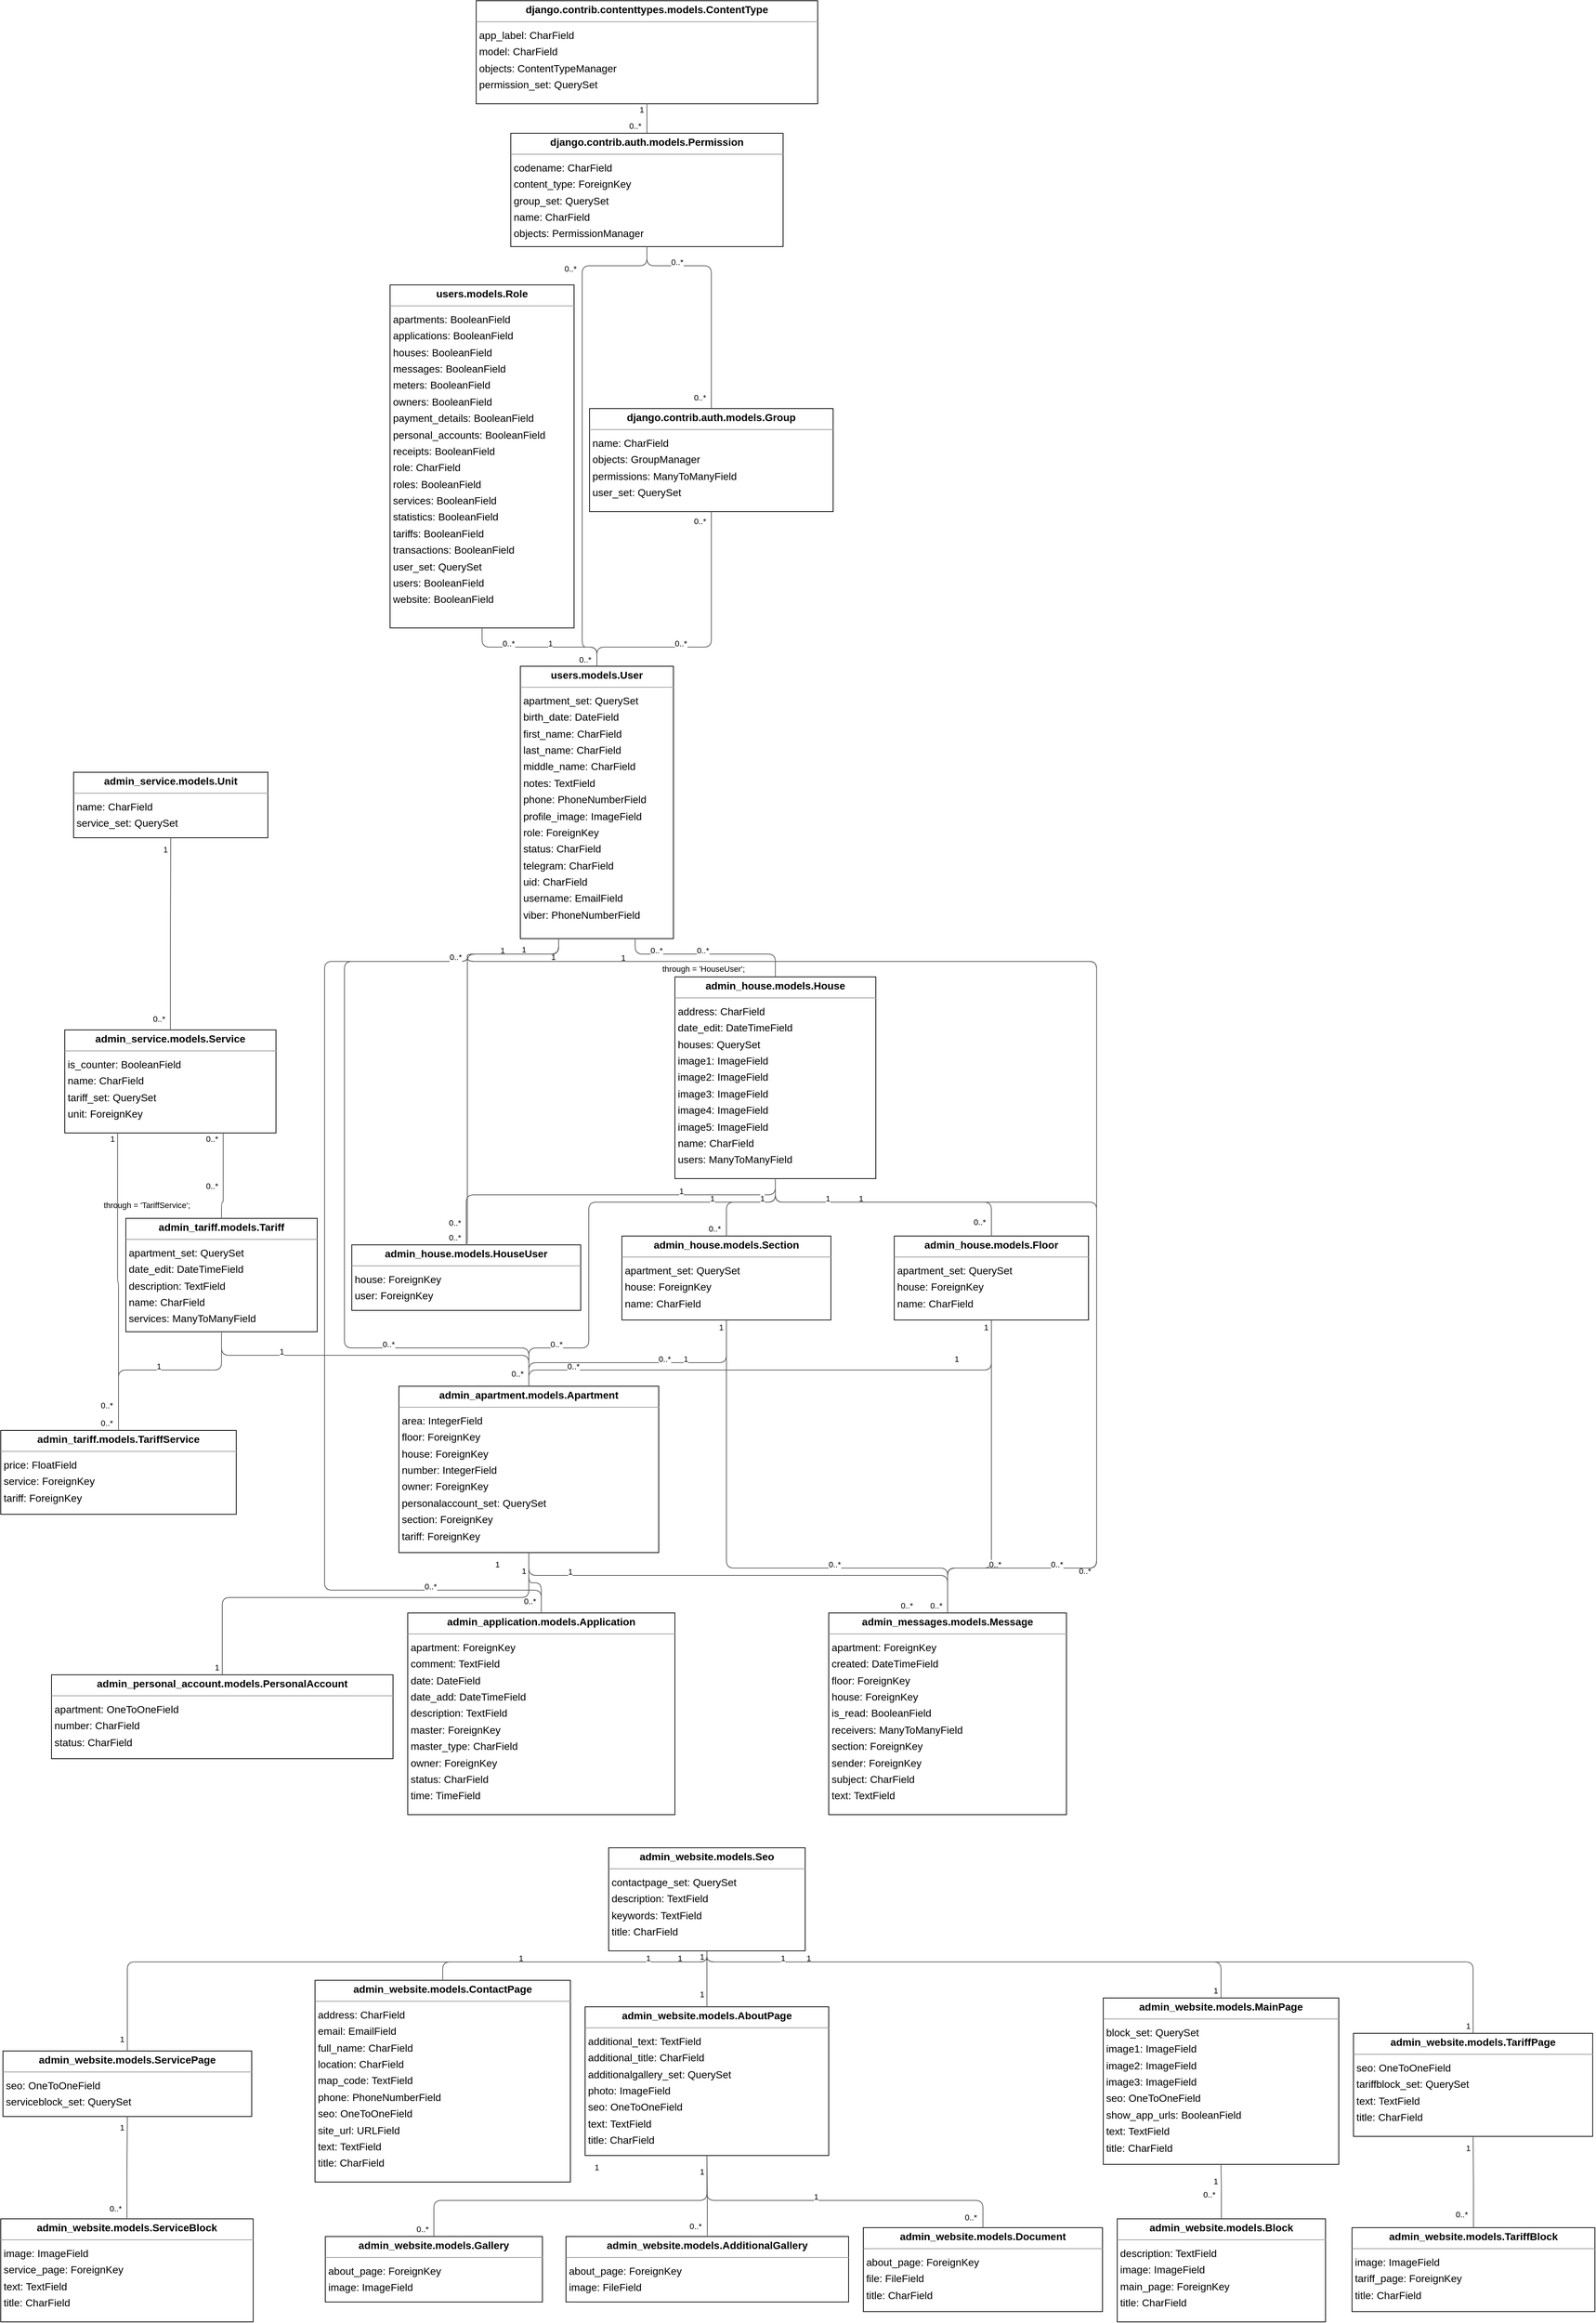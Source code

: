 <mxGraphModel dx="0" dy="0" grid="1" gridSize="10" guides="1" tooltips="1" connect="1" arrows="1" fold="1" page="0" pageScale="1" background="none" math="0" shadow="0">
  <root>
    <mxCell id="0" />
    <mxCell id="1" parent="0" />
    <mxCell id="node24" parent="1" vertex="1" value="&lt;p style=&quot;margin:0px;margin-top:4px;text-align:center;&quot;&gt;&lt;b&gt;admin_apartment.models.Apartment&lt;/b&gt;&lt;/p&gt;&lt;hr size=&quot;1&quot;/&gt;&lt;p style=&quot;margin:0 0 0 4px;line-height:1.6;&quot;&gt; area: IntegerField&lt;br/&gt; floor: ForeignKey&lt;br/&gt; house: ForeignKey&lt;br/&gt; number: IntegerField&lt;br/&gt; owner: ForeignKey&lt;br/&gt; personalaccount_set: QuerySet&lt;br/&gt; section: ForeignKey&lt;br/&gt; tariff: ForeignKey&lt;/p&gt;" style="verticalAlign=top;align=left;overflow=fill;fontSize=14;fontFamily=Helvetica;html=1;rounded=0;shadow=0;comic=0;labelBackgroundColor=none;strokeWidth=1;">
      <mxGeometry x="310" y="1866" width="353" height="226" as="geometry" />
    </mxCell>
    <mxCell id="node12" parent="1" vertex="1" value="&lt;p style=&quot;margin:0px;margin-top:4px;text-align:center;&quot;&gt;&lt;b&gt;admin_application.models.Application&lt;/b&gt;&lt;/p&gt;&lt;hr size=&quot;1&quot;/&gt;&lt;p style=&quot;margin:0 0 0 4px;line-height:1.6;&quot;&gt; apartment: ForeignKey&lt;br/&gt; comment: TextField&lt;br/&gt; date: DateField&lt;br/&gt; date_add: DateTimeField&lt;br/&gt; description: TextField&lt;br/&gt; master: ForeignKey&lt;br/&gt; master_type: CharField&lt;br/&gt; owner: ForeignKey&lt;br/&gt; status: CharField&lt;br/&gt; time: TimeField&lt;/p&gt;" style="verticalAlign=top;align=left;overflow=fill;fontSize=14;fontFamily=Helvetica;html=1;rounded=0;shadow=0;comic=0;labelBackgroundColor=none;strokeWidth=1;">
      <mxGeometry x="322" y="2174" width="363" height="274" as="geometry" />
    </mxCell>
    <mxCell id="node3" parent="1" vertex="1" value="&lt;p style=&quot;margin:0px;margin-top:4px;text-align:center;&quot;&gt;&lt;b&gt;admin_house.models.Floor&lt;/b&gt;&lt;/p&gt;&lt;hr size=&quot;1&quot;/&gt;&lt;p style=&quot;margin:0 0 0 4px;line-height:1.6;&quot;&gt; apartment_set: QuerySet&lt;br/&gt; house: ForeignKey&lt;br/&gt; name: CharField&lt;/p&gt;" style="verticalAlign=top;align=left;overflow=fill;fontSize=14;fontFamily=Helvetica;html=1;rounded=0;shadow=0;comic=0;labelBackgroundColor=none;strokeWidth=1;">
      <mxGeometry x="983" y="1662" width="264" height="114" as="geometry" />
    </mxCell>
    <mxCell id="node21" parent="1" vertex="1" value="&lt;p style=&quot;margin:0px;margin-top:4px;text-align:center;&quot;&gt;&lt;b&gt;admin_house.models.House&lt;/b&gt;&lt;/p&gt;&lt;hr size=&quot;1&quot;/&gt;&lt;p style=&quot;margin:0 0 0 4px;line-height:1.6;&quot;&gt; address: CharField&lt;br/&gt; date_edit: DateTimeField&lt;br/&gt; houses: QuerySet&lt;br/&gt; image1: ImageField&lt;br/&gt; image2: ImageField&lt;br/&gt; image3: ImageField&lt;br/&gt; image4: ImageField&lt;br/&gt; image5: ImageField&lt;br/&gt; name: CharField&lt;br/&gt; users: ManyToManyField&lt;/p&gt;" style="verticalAlign=top;align=left;overflow=fill;fontSize=14;fontFamily=Helvetica;html=1;rounded=0;shadow=0;comic=0;labelBackgroundColor=none;strokeWidth=1;">
      <mxGeometry x="685" y="1310" width="273" height="274" as="geometry" />
    </mxCell>
    <mxCell id="node11" parent="1" vertex="1" value="&lt;p style=&quot;margin:0px;margin-top:4px;text-align:center;&quot;&gt;&lt;b&gt;admin_house.models.HouseUser&lt;/b&gt;&lt;/p&gt;&lt;hr size=&quot;1&quot;/&gt;&lt;p style=&quot;margin:0 0 0 4px;line-height:1.6;&quot;&gt; house: ForeignKey&lt;br/&gt; user: ForeignKey&lt;/p&gt;" style="verticalAlign=top;align=left;overflow=fill;fontSize=14;fontFamily=Helvetica;html=1;rounded=0;shadow=0;comic=0;labelBackgroundColor=none;strokeWidth=1;">
      <mxGeometry x="246" y="1674" width="311" height="89" as="geometry" />
    </mxCell>
    <mxCell id="node20" parent="1" vertex="1" value="&lt;p style=&quot;margin:0px;margin-top:4px;text-align:center;&quot;&gt;&lt;b&gt;admin_house.models.Section&lt;/b&gt;&lt;/p&gt;&lt;hr size=&quot;1&quot;/&gt;&lt;p style=&quot;margin:0 0 0 4px;line-height:1.6;&quot;&gt; apartment_set: QuerySet&lt;br/&gt; house: ForeignKey&lt;br/&gt; name: CharField&lt;/p&gt;" style="verticalAlign=top;align=left;overflow=fill;fontSize=14;fontFamily=Helvetica;html=1;rounded=0;shadow=0;comic=0;labelBackgroundColor=none;strokeWidth=1;">
      <mxGeometry x="613" y="1662" width="284" height="114" as="geometry" />
    </mxCell>
    <mxCell id="node6" parent="1" vertex="1" value="&lt;p style=&quot;margin:0px;margin-top:4px;text-align:center;&quot;&gt;&lt;b&gt;admin_messages.models.Message&lt;/b&gt;&lt;/p&gt;&lt;hr size=&quot;1&quot;/&gt;&lt;p style=&quot;margin:0 0 0 4px;line-height:1.6;&quot;&gt; apartment: ForeignKey&lt;br/&gt; created: DateTimeField&lt;br/&gt; floor: ForeignKey&lt;br/&gt; house: ForeignKey&lt;br/&gt; is_read: BooleanField&lt;br/&gt; receivers: ManyToManyField&lt;br/&gt; section: ForeignKey&lt;br/&gt; sender: ForeignKey&lt;br/&gt; subject: CharField&lt;br/&gt; text: TextField&lt;/p&gt;" style="verticalAlign=top;align=left;overflow=fill;fontSize=14;fontFamily=Helvetica;html=1;rounded=0;shadow=0;comic=0;labelBackgroundColor=none;strokeWidth=1;">
      <mxGeometry x="894" y="2174" width="323" height="274" as="geometry" />
    </mxCell>
    <mxCell id="node26" parent="1" vertex="1" value="&lt;p style=&quot;margin:0px;margin-top:4px;text-align:center;&quot;&gt;&lt;b&gt;admin_personal_account.models.PersonalAccount&lt;/b&gt;&lt;/p&gt;&lt;hr size=&quot;1&quot;/&gt;&lt;p style=&quot;margin:0 0 0 4px;line-height:1.6;&quot;&gt; apartment: OneToOneField&lt;br/&gt; number: CharField&lt;br/&gt; status: CharField&lt;/p&gt;" style="verticalAlign=top;align=left;overflow=fill;fontSize=14;fontFamily=Helvetica;html=1;rounded=0;shadow=0;comic=0;labelBackgroundColor=none;strokeWidth=1;">
      <mxGeometry x="-162" y="2258" width="464" height="114" as="geometry" />
    </mxCell>
    <mxCell id="node5" parent="1" vertex="1" value="&lt;p style=&quot;margin:0px;margin-top:4px;text-align:center;&quot;&gt;&lt;b&gt;admin_service.models.Service&lt;/b&gt;&lt;/p&gt;&lt;hr size=&quot;1&quot;/&gt;&lt;p style=&quot;margin:0 0 0 4px;line-height:1.6;&quot;&gt; is_counter: BooleanField&lt;br/&gt; name: CharField&lt;br/&gt; tariff_set: QuerySet&lt;br/&gt; unit: ForeignKey&lt;/p&gt;" style="verticalAlign=top;align=left;overflow=fill;fontSize=14;fontFamily=Helvetica;html=1;rounded=0;shadow=0;comic=0;labelBackgroundColor=none;strokeWidth=1;">
      <mxGeometry x="-144" y="1382" width="287" height="140" as="geometry" />
    </mxCell>
    <mxCell id="node1" parent="1" vertex="1" value="&lt;p style=&quot;margin:0px;margin-top:4px;text-align:center;&quot;&gt;&lt;b&gt;admin_service.models.Unit&lt;/b&gt;&lt;/p&gt;&lt;hr size=&quot;1&quot;/&gt;&lt;p style=&quot;margin:0 0 0 4px;line-height:1.6;&quot;&gt; name: CharField&lt;br/&gt; service_set: QuerySet&lt;/p&gt;" style="verticalAlign=top;align=left;overflow=fill;fontSize=14;fontFamily=Helvetica;html=1;rounded=0;shadow=0;comic=0;labelBackgroundColor=none;strokeWidth=1;">
      <mxGeometry x="-132" y="1032" width="264" height="89" as="geometry" />
    </mxCell>
    <mxCell id="node9" parent="1" vertex="1" value="&lt;p style=&quot;margin:0px;margin-top:4px;text-align:center;&quot;&gt;&lt;b&gt;admin_tariff.models.Tariff&lt;/b&gt;&lt;/p&gt;&lt;hr size=&quot;1&quot;/&gt;&lt;p style=&quot;margin:0 0 0 4px;line-height:1.6;&quot;&gt; apartment_set: QuerySet&lt;br/&gt; date_edit: DateTimeField&lt;br/&gt; description: TextField&lt;br/&gt; name: CharField&lt;br/&gt; services: ManyToManyField&lt;/p&gt;" style="verticalAlign=top;align=left;overflow=fill;fontSize=14;fontFamily=Helvetica;html=1;rounded=0;shadow=0;comic=0;labelBackgroundColor=none;strokeWidth=1;">
      <mxGeometry x="-61" y="1638" width="260" height="154" as="geometry" />
    </mxCell>
    <mxCell id="node4" parent="1" vertex="1" value="&lt;p style=&quot;margin:0px;margin-top:4px;text-align:center;&quot;&gt;&lt;b&gt;admin_tariff.models.TariffService&lt;/b&gt;&lt;/p&gt;&lt;hr size=&quot;1&quot;/&gt;&lt;p style=&quot;margin:0 0 0 4px;line-height:1.6;&quot;&gt; price: FloatField&lt;br/&gt; service: ForeignKey&lt;br/&gt; tariff: ForeignKey&lt;/p&gt;" style="verticalAlign=top;align=left;overflow=fill;fontSize=14;fontFamily=Helvetica;html=1;rounded=0;shadow=0;comic=0;labelBackgroundColor=none;strokeWidth=1;">
      <mxGeometry x="-231" y="1926" width="320" height="114" as="geometry" />
    </mxCell>
    <mxCell id="node19" parent="1" vertex="1" value="&lt;p style=&quot;margin:0px;margin-top:4px;text-align:center;&quot;&gt;&lt;b&gt;admin_website.models.AboutPage&lt;/b&gt;&lt;/p&gt;&lt;hr size=&quot;1&quot;/&gt;&lt;p style=&quot;margin:0 0 0 4px;line-height:1.6;&quot;&gt; additional_text: TextField&lt;br/&gt; additional_title: CharField&lt;br/&gt; additionalgallery_set: QuerySet&lt;br/&gt; photo: ImageField&lt;br/&gt; seo: OneToOneField&lt;br/&gt; text: TextField&lt;br/&gt; title: CharField&lt;/p&gt;" style="verticalAlign=top;align=left;overflow=fill;fontSize=14;fontFamily=Helvetica;html=1;rounded=0;shadow=0;comic=0;labelBackgroundColor=none;strokeWidth=1;">
      <mxGeometry x="563" y="2709" width="331" height="202" as="geometry" />
    </mxCell>
    <mxCell id="node22" parent="1" vertex="1" value="&lt;p style=&quot;margin:0px;margin-top:4px;text-align:center;&quot;&gt;&lt;b&gt;admin_website.models.AdditionalGallery&lt;/b&gt;&lt;/p&gt;&lt;hr size=&quot;1&quot;/&gt;&lt;p style=&quot;margin:0 0 0 4px;line-height:1.6;&quot;&gt; about_page: ForeignKey&lt;br/&gt; image: FileField&lt;/p&gt;" style="verticalAlign=top;align=left;overflow=fill;fontSize=14;fontFamily=Helvetica;html=1;rounded=0;shadow=0;comic=0;labelBackgroundColor=none;strokeWidth=1;">
      <mxGeometry x="537" y="3021" width="384" height="89" as="geometry" />
    </mxCell>
    <mxCell id="node2" parent="1" vertex="1" value="&lt;p style=&quot;margin:0px;margin-top:4px;text-align:center;&quot;&gt;&lt;b&gt;admin_website.models.Block&lt;/b&gt;&lt;/p&gt;&lt;hr size=&quot;1&quot;/&gt;&lt;p style=&quot;margin:0 0 0 4px;line-height:1.6;&quot;&gt; description: TextField&lt;br/&gt; image: ImageField&lt;br/&gt; main_page: ForeignKey&lt;br/&gt; title: CharField&lt;/p&gt;" style="verticalAlign=top;align=left;overflow=fill;fontSize=14;fontFamily=Helvetica;html=1;rounded=0;shadow=0;comic=0;labelBackgroundColor=none;strokeWidth=1;">
      <mxGeometry x="1286" y="2997" width="283" height="140" as="geometry" />
    </mxCell>
    <mxCell id="node27" parent="1" vertex="1" value="&lt;p style=&quot;margin:0px;margin-top:4px;text-align:center;&quot;&gt;&lt;b&gt;admin_website.models.ContactPage&lt;/b&gt;&lt;/p&gt;&lt;hr size=&quot;1&quot;/&gt;&lt;p style=&quot;margin:0 0 0 4px;line-height:1.6;&quot;&gt; address: CharField&lt;br/&gt; email: EmailField&lt;br/&gt; full_name: CharField&lt;br/&gt; location: CharField&lt;br/&gt; map_code: TextField&lt;br/&gt; phone: PhoneNumberField&lt;br/&gt; seo: OneToOneField&lt;br/&gt; site_url: URLField&lt;br/&gt; text: TextField&lt;br/&gt; title: CharField&lt;/p&gt;" style="verticalAlign=top;align=left;overflow=fill;fontSize=14;fontFamily=Helvetica;html=1;rounded=0;shadow=0;comic=0;labelBackgroundColor=none;strokeWidth=1;">
      <mxGeometry x="196" y="2673" width="347" height="274" as="geometry" />
    </mxCell>
    <mxCell id="node8" parent="1" vertex="1" value="&lt;p style=&quot;margin:0px;margin-top:4px;text-align:center;&quot;&gt;&lt;b&gt;admin_website.models.Document&lt;/b&gt;&lt;/p&gt;&lt;hr size=&quot;1&quot;/&gt;&lt;p style=&quot;margin:0 0 0 4px;line-height:1.6;&quot;&gt; about_page: ForeignKey&lt;br/&gt; file: FileField&lt;br/&gt; title: CharField&lt;/p&gt;" style="verticalAlign=top;align=left;overflow=fill;fontSize=14;fontFamily=Helvetica;html=1;rounded=0;shadow=0;comic=0;labelBackgroundColor=none;strokeWidth=1;">
      <mxGeometry x="941" y="3009" width="325" height="114" as="geometry" />
    </mxCell>
    <mxCell id="node16" parent="1" vertex="1" value="&lt;p style=&quot;margin:0px;margin-top:4px;text-align:center;&quot;&gt;&lt;b&gt;admin_website.models.Gallery&lt;/b&gt;&lt;/p&gt;&lt;hr size=&quot;1&quot;/&gt;&lt;p style=&quot;margin:0 0 0 4px;line-height:1.6;&quot;&gt; about_page: ForeignKey&lt;br/&gt; image: ImageField&lt;/p&gt;" style="verticalAlign=top;align=left;overflow=fill;fontSize=14;fontFamily=Helvetica;html=1;rounded=0;shadow=0;comic=0;labelBackgroundColor=none;strokeWidth=1;">
      <mxGeometry x="210" y="3021" width="295" height="89" as="geometry" />
    </mxCell>
    <mxCell id="node23" parent="1" vertex="1" value="&lt;p style=&quot;margin:0px;margin-top:4px;text-align:center;&quot;&gt;&lt;b&gt;admin_website.models.MainPage&lt;/b&gt;&lt;/p&gt;&lt;hr size=&quot;1&quot;/&gt;&lt;p style=&quot;margin:0 0 0 4px;line-height:1.6;&quot;&gt; block_set: QuerySet&lt;br/&gt; image1: ImageField&lt;br/&gt; image2: ImageField&lt;br/&gt; image3: ImageField&lt;br/&gt; seo: OneToOneField&lt;br/&gt; show_app_urls: BooleanField&lt;br/&gt; text: TextField&lt;br/&gt; title: CharField&lt;/p&gt;" style="verticalAlign=top;align=left;overflow=fill;fontSize=14;fontFamily=Helvetica;html=1;rounded=0;shadow=0;comic=0;labelBackgroundColor=none;strokeWidth=1;">
      <mxGeometry x="1267" y="2697" width="320" height="226" as="geometry" />
    </mxCell>
    <mxCell id="node10" parent="1" vertex="1" value="&lt;p style=&quot;margin:0px;margin-top:4px;text-align:center;&quot;&gt;&lt;b&gt;admin_website.models.Seo&lt;/b&gt;&lt;/p&gt;&lt;hr size=&quot;1&quot;/&gt;&lt;p style=&quot;margin:0 0 0 4px;line-height:1.6;&quot;&gt; contactpage_set: QuerySet&lt;br/&gt; description: TextField&lt;br/&gt; keywords: TextField&lt;br/&gt; title: CharField&lt;/p&gt;" style="verticalAlign=top;align=left;overflow=fill;fontSize=14;fontFamily=Helvetica;html=1;rounded=0;shadow=0;comic=0;labelBackgroundColor=none;strokeWidth=1;">
      <mxGeometry x="595" y="2493" width="267" height="140" as="geometry" />
    </mxCell>
    <mxCell id="node0" parent="1" vertex="1" value="&lt;p style=&quot;margin:0px;margin-top:4px;text-align:center;&quot;&gt;&lt;b&gt;admin_website.models.ServiceBlock&lt;/b&gt;&lt;/p&gt;&lt;hr size=&quot;1&quot;/&gt;&lt;p style=&quot;margin:0 0 0 4px;line-height:1.6;&quot;&gt; image: ImageField&lt;br/&gt; service_page: ForeignKey&lt;br/&gt; text: TextField&lt;br/&gt; title: CharField&lt;/p&gt;" style="verticalAlign=top;align=left;overflow=fill;fontSize=14;fontFamily=Helvetica;html=1;rounded=0;shadow=0;comic=0;labelBackgroundColor=none;strokeWidth=1;">
      <mxGeometry x="-231" y="2997" width="343" height="140" as="geometry" />
    </mxCell>
    <mxCell id="node17" parent="1" vertex="1" value="&lt;p style=&quot;margin:0px;margin-top:4px;text-align:center;&quot;&gt;&lt;b&gt;admin_website.models.ServicePage&lt;/b&gt;&lt;/p&gt;&lt;hr size=&quot;1&quot;/&gt;&lt;p style=&quot;margin:0 0 0 4px;line-height:1.6;&quot;&gt; seo: OneToOneField&lt;br/&gt; serviceblock_set: QuerySet&lt;/p&gt;" style="verticalAlign=top;align=left;overflow=fill;fontSize=14;fontFamily=Helvetica;html=1;rounded=0;shadow=0;comic=0;labelBackgroundColor=none;strokeWidth=1;">
      <mxGeometry x="-228" y="2769" width="338" height="89" as="geometry" />
    </mxCell>
    <mxCell id="node7" parent="1" vertex="1" value="&lt;p style=&quot;margin:0px;margin-top:4px;text-align:center;&quot;&gt;&lt;b&gt;admin_website.models.TariffBlock&lt;/b&gt;&lt;/p&gt;&lt;hr size=&quot;1&quot;/&gt;&lt;p style=&quot;margin:0 0 0 4px;line-height:1.6;&quot;&gt; image: ImageField&lt;br/&gt; tariff_page: ForeignKey&lt;br/&gt; title: CharField&lt;/p&gt;" style="verticalAlign=top;align=left;overflow=fill;fontSize=14;fontFamily=Helvetica;html=1;rounded=0;shadow=0;comic=0;labelBackgroundColor=none;strokeWidth=1;">
      <mxGeometry x="1605" y="3009" width="330" height="114" as="geometry" />
    </mxCell>
    <mxCell id="node14" parent="1" vertex="1" value="&lt;p style=&quot;margin:0px;margin-top:4px;text-align:center;&quot;&gt;&lt;b&gt;admin_website.models.TariffPage&lt;/b&gt;&lt;/p&gt;&lt;hr size=&quot;1&quot;/&gt;&lt;p style=&quot;margin:0 0 0 4px;line-height:1.6;&quot;&gt; seo: OneToOneField&lt;br/&gt; tariffblock_set: QuerySet&lt;br/&gt; text: TextField&lt;br/&gt; title: CharField&lt;/p&gt;" style="verticalAlign=top;align=left;overflow=fill;fontSize=14;fontFamily=Helvetica;html=1;rounded=0;shadow=0;comic=0;labelBackgroundColor=none;strokeWidth=1;">
      <mxGeometry x="1607" y="2745" width="325" height="140" as="geometry" />
    </mxCell>
    <mxCell id="node25" parent="1" vertex="1" value="&lt;p style=&quot;margin:0px;margin-top:4px;text-align:center;&quot;&gt;&lt;b&gt;django.contrib.auth.models.Group&lt;/b&gt;&lt;/p&gt;&lt;hr size=&quot;1&quot;/&gt;&lt;p style=&quot;margin:0 0 0 4px;line-height:1.6;&quot;&gt; name: CharField&lt;br/&gt; objects: GroupManager&lt;br/&gt; permissions: ManyToManyField&lt;br/&gt; user_set: QuerySet&lt;/p&gt;" style="verticalAlign=top;align=left;overflow=fill;fontSize=14;fontFamily=Helvetica;html=1;rounded=0;shadow=0;comic=0;labelBackgroundColor=none;strokeWidth=1;">
      <mxGeometry x="569" y="538" width="331" height="140" as="geometry" />
    </mxCell>
    <mxCell id="node15" parent="1" vertex="1" value="&lt;p style=&quot;margin:0px;margin-top:4px;text-align:center;&quot;&gt;&lt;b&gt;django.contrib.auth.models.Permission&lt;/b&gt;&lt;/p&gt;&lt;hr size=&quot;1&quot;/&gt;&lt;p style=&quot;margin:0 0 0 4px;line-height:1.6;&quot;&gt; codename: CharField&lt;br/&gt; content_type: ForeignKey&lt;br/&gt; group_set: QuerySet&lt;br/&gt; name: CharField&lt;br/&gt; objects: PermissionManager&lt;/p&gt;" style="verticalAlign=top;align=left;overflow=fill;fontSize=14;fontFamily=Helvetica;html=1;rounded=0;shadow=0;comic=0;labelBackgroundColor=none;strokeWidth=1;">
      <mxGeometry x="462" y="164" width="370" height="154" as="geometry" />
    </mxCell>
    <mxCell id="node28" parent="1" vertex="1" value="&lt;p style=&quot;margin:0px;margin-top:4px;text-align:center;&quot;&gt;&lt;b&gt;django.contrib.contenttypes.models.ContentType&lt;/b&gt;&lt;/p&gt;&lt;hr size=&quot;1&quot;/&gt;&lt;p style=&quot;margin:0 0 0 4px;line-height:1.6;&quot;&gt; app_label: CharField&lt;br/&gt; model: CharField&lt;br/&gt; objects: ContentTypeManager&lt;br/&gt; permission_set: QuerySet&lt;/p&gt;" style="verticalAlign=top;align=left;overflow=fill;fontSize=14;fontFamily=Helvetica;html=1;rounded=0;shadow=0;comic=0;labelBackgroundColor=none;strokeWidth=1;">
      <mxGeometry x="415" y="-16" width="464" height="140" as="geometry" />
    </mxCell>
    <mxCell id="node13" parent="1" vertex="1" value="&lt;p style=&quot;margin:0px;margin-top:4px;text-align:center;&quot;&gt;&lt;b&gt;users.models.Role&lt;/b&gt;&lt;/p&gt;&lt;hr size=&quot;1&quot;/&gt;&lt;p style=&quot;margin:0 0 0 4px;line-height:1.6;&quot;&gt; apartments: BooleanField&lt;br/&gt; applications: BooleanField&lt;br/&gt; houses: BooleanField&lt;br/&gt; messages: BooleanField&lt;br/&gt; meters: BooleanField&lt;br/&gt; owners: BooleanField&lt;br/&gt; payment_details: BooleanField&lt;br/&gt; personal_accounts: BooleanField&lt;br/&gt; receipts: BooleanField&lt;br/&gt; role: CharField&lt;br/&gt; roles: BooleanField&lt;br/&gt; services: BooleanField&lt;br/&gt; statistics: BooleanField&lt;br/&gt; tariffs: BooleanField&lt;br/&gt; transactions: BooleanField&lt;br/&gt; user_set: QuerySet&lt;br/&gt; users: BooleanField&lt;br/&gt; website: BooleanField&lt;/p&gt;" style="verticalAlign=top;align=left;overflow=fill;fontSize=14;fontFamily=Helvetica;html=1;rounded=0;shadow=0;comic=0;labelBackgroundColor=none;strokeWidth=1;">
      <mxGeometry x="298" y="370" width="250" height="466" as="geometry" />
    </mxCell>
    <mxCell id="node18" parent="1" vertex="1" value="&lt;p style=&quot;margin:0px;margin-top:4px;text-align:center;&quot;&gt;&lt;b&gt;users.models.User&lt;/b&gt;&lt;/p&gt;&lt;hr size=&quot;1&quot;/&gt;&lt;p style=&quot;margin:0 0 0 4px;line-height:1.6;&quot;&gt; apartment_set: QuerySet&lt;br/&gt; birth_date: DateField&lt;br/&gt; first_name: CharField&lt;br/&gt; last_name: CharField&lt;br/&gt; middle_name: CharField&lt;br/&gt; notes: TextField&lt;br/&gt; phone: PhoneNumberField&lt;br/&gt; profile_image: ImageField&lt;br/&gt; role: ForeignKey&lt;br/&gt; status: CharField&lt;br/&gt; telegram: CharField&lt;br/&gt; uid: CharField&lt;br/&gt; username: EmailField&lt;br/&gt; viber: PhoneNumberField&lt;/p&gt;" style="verticalAlign=top;align=left;overflow=fill;fontSize=14;fontFamily=Helvetica;html=1;rounded=0;shadow=0;comic=0;labelBackgroundColor=none;strokeWidth=1;">
      <mxGeometry x="475" y="888" width="208" height="370" as="geometry" />
    </mxCell>
    <mxCell id="edge28" edge="1" value="" parent="1" source="node24" target="node3" style="html=1;rounded=1;edgeStyle=orthogonalEdgeStyle;dashed=0;startArrow=none;endArrow=diamondThinendSize=12;strokeColor=#595959;exitX=0.500;exitY=0.000;exitDx=0;exitDy=0;entryX=0.500;entryY=1.000;entryDx=0;entryDy=0;">
      <mxGeometry width="50" height="50" relative="1" as="geometry">
        <Array as="points">
          <mxPoint x="487" y="1844" />
          <mxPoint x="1115" y="1844" />
        </Array>
      </mxGeometry>
    </mxCell>
    <mxCell id="label168" parent="edge28" vertex="1" connectable="0" value="0..*" style="edgeLabel;resizable=0;html=1;align=left;verticalAlign=top;strokeColor=default;">
      <mxGeometry x="537" y="1826" as="geometry" />
    </mxCell>
    <mxCell id="label172" parent="edge28" vertex="1" connectable="0" value="1" style="edgeLabel;resizable=0;html=1;align=left;verticalAlign=top;strokeColor=default;">
      <mxGeometry x="1063" y="1816" as="geometry" />
    </mxCell>
    <mxCell id="edge3" edge="1" value="" parent="1" source="node24" target="node21" style="html=1;rounded=1;edgeStyle=orthogonalEdgeStyle;dashed=0;startArrow=none;endArrow=diamondThinendSize=12;strokeColor=#595959;exitX=0.500;exitY=0.000;exitDx=0;exitDy=0;entryX=0.500;entryY=1.000;entryDx=0;entryDy=0;">
      <mxGeometry width="50" height="50" relative="1" as="geometry">
        <Array as="points">
          <mxPoint x="487" y="1814" />
          <mxPoint x="568" y="1814" />
          <mxPoint x="568" y="1616" />
          <mxPoint x="821" y="1616" />
        </Array>
      </mxGeometry>
    </mxCell>
    <mxCell id="label18" parent="edge3" vertex="1" connectable="0" value="0..*" style="edgeLabel;resizable=0;html=1;align=left;verticalAlign=top;strokeColor=default;">
      <mxGeometry x="514" y="1796" as="geometry" />
    </mxCell>
    <mxCell id="label22" parent="edge3" vertex="1" connectable="0" value="1" style="edgeLabel;resizable=0;html=1;align=left;verticalAlign=top;strokeColor=default;">
      <mxGeometry x="731" y="1598" as="geometry" />
    </mxCell>
    <mxCell id="edge11" edge="1" value="" parent="1" source="node24" target="node20" style="html=1;rounded=1;edgeStyle=orthogonalEdgeStyle;dashed=0;startArrow=none;endArrow=diamondThinendSize=12;strokeColor=#595959;exitX=0.500;exitY=0.000;exitDx=0;exitDy=0;entryX=0.500;entryY=1.000;entryDx=0;entryDy=0;">
      <mxGeometry width="50" height="50" relative="1" as="geometry">
        <Array as="points">
          <mxPoint x="487" y="1834" />
          <mxPoint x="755" y="1834" />
        </Array>
      </mxGeometry>
    </mxCell>
    <mxCell id="label66" parent="edge11" vertex="1" connectable="0" value="0..*" style="edgeLabel;resizable=0;html=1;align=left;verticalAlign=top;strokeColor=default;">
      <mxGeometry x="661" y="1816" as="geometry" />
    </mxCell>
    <mxCell id="label70" parent="edge11" vertex="1" connectable="0" value="1" style="edgeLabel;resizable=0;html=1;align=left;verticalAlign=top;strokeColor=default;">
      <mxGeometry x="695" y="1816" as="geometry" />
    </mxCell>
    <mxCell id="edge2" edge="1" value="" parent="1" source="node24" target="node9" style="html=1;rounded=1;edgeStyle=orthogonalEdgeStyle;dashed=0;startArrow=none;endArrow=diamondThinendSize=12;strokeColor=#595959;exitX=0.500;exitY=0.000;exitDx=0;exitDy=0;entryX=0.500;entryY=1.000;entryDx=0;entryDy=0;">
      <mxGeometry width="50" height="50" relative="1" as="geometry">
        <Array as="points">
          <mxPoint x="487" y="1824" />
          <mxPoint x="69" y="1824" />
        </Array>
      </mxGeometry>
    </mxCell>
    <mxCell id="label12" parent="edge2" vertex="1" connectable="0" value="0..*" style="edgeLabel;resizable=0;html=1;align=left;verticalAlign=top;strokeColor=default;">
      <mxGeometry x="461" y="1836" as="geometry" />
    </mxCell>
    <mxCell id="label16" parent="edge2" vertex="1" connectable="0" value="1" style="edgeLabel;resizable=0;html=1;align=left;verticalAlign=top;strokeColor=default;">
      <mxGeometry x="146" y="1806" as="geometry" />
    </mxCell>
    <mxCell id="edge15" edge="1" value="" parent="1" source="node24" target="node18" style="html=1;rounded=1;edgeStyle=orthogonalEdgeStyle;dashed=0;startArrow=none;endArrow=diamondThinendSize=12;strokeColor=#595959;exitX=0.500;exitY=0.000;exitDx=0;exitDy=0;entryX=0.250;entryY=1.000;entryDx=0;entryDy=0;">
      <mxGeometry width="50" height="50" relative="1" as="geometry">
        <Array as="points">
          <mxPoint x="487" y="1814" />
          <mxPoint x="236" y="1814" />
          <mxPoint x="236" y="1289" />
          <mxPoint x="403" y="1289" />
          <mxPoint x="403" y="1279" />
          <mxPoint x="527" y="1279" />
        </Array>
      </mxGeometry>
    </mxCell>
    <mxCell id="label90" parent="edge15" vertex="1" connectable="0" value="0..*" style="edgeLabel;resizable=0;html=1;align=left;verticalAlign=top;strokeColor=default;">
      <mxGeometry x="286" y="1796" as="geometry" />
    </mxCell>
    <mxCell id="label94" parent="edge15" vertex="1" connectable="0" value="1" style="edgeLabel;resizable=0;html=1;align=left;verticalAlign=top;strokeColor=default;">
      <mxGeometry x="515" y="1270" as="geometry" />
    </mxCell>
    <mxCell id="edge35" edge="1" value="" parent="1" source="node12" target="node24" style="html=1;rounded=1;edgeStyle=orthogonalEdgeStyle;dashed=0;startArrow=none;endArrow=diamondThinendSize=12;strokeColor=#595959;exitX=0.500;exitY=0.000;exitDx=0;exitDy=0;entryX=0.500;entryY=1.000;entryDx=0;entryDy=0;">
      <mxGeometry width="50" height="50" relative="1" as="geometry">
        <Array as="points">
          <mxPoint x="504" y="2133" />
          <mxPoint x="487" y="2133" />
        </Array>
      </mxGeometry>
    </mxCell>
    <mxCell id="label210" parent="edge35" vertex="1" connectable="0" value="0..*" style="edgeLabel;resizable=0;html=1;align=left;verticalAlign=top;strokeColor=default;">
      <mxGeometry x="478" y="2145" as="geometry" />
    </mxCell>
    <mxCell id="label214" parent="edge35" vertex="1" connectable="0" value="1" style="edgeLabel;resizable=0;html=1;align=left;verticalAlign=top;strokeColor=default;">
      <mxGeometry x="475" y="2104" as="geometry" />
    </mxCell>
    <mxCell id="edge5" edge="1" value="" parent="1" source="node12" target="node18" style="html=1;rounded=1;edgeStyle=orthogonalEdgeStyle;dashed=0;startArrow=none;endArrow=diamondThinendSize=12;strokeColor=#595959;exitX=0.500;exitY=0.000;exitDx=0;exitDy=0;entryX=0.250;entryY=1.000;entryDx=0;entryDy=0;">
      <mxGeometry width="50" height="50" relative="1" as="geometry">
        <Array as="points">
          <mxPoint x="504" y="2143" />
          <mxPoint x="209" y="2143" />
          <mxPoint x="209" y="1289" />
          <mxPoint x="403" y="1289" />
          <mxPoint x="403" y="1279" />
          <mxPoint x="527" y="1279" />
        </Array>
      </mxGeometry>
    </mxCell>
    <mxCell id="label30" parent="edge5" vertex="1" connectable="0" value="0..*" style="edgeLabel;resizable=0;html=1;align=left;verticalAlign=top;strokeColor=default;">
      <mxGeometry x="343" y="2125" as="geometry" />
    </mxCell>
    <mxCell id="label34" parent="edge5" vertex="1" connectable="0" value="1" style="edgeLabel;resizable=0;html=1;align=left;verticalAlign=top;strokeColor=default;">
      <mxGeometry x="475" y="1260" as="geometry" />
    </mxCell>
    <mxCell id="edge32" edge="1" value="" parent="1" source="node3" target="node21" style="html=1;rounded=1;edgeStyle=orthogonalEdgeStyle;dashed=0;startArrow=none;endArrow=diamondThinendSize=12;strokeColor=#595959;exitX=0.500;exitY=0.000;exitDx=0;exitDy=0;entryX=0.500;entryY=1.000;entryDx=0;entryDy=0;">
      <mxGeometry width="50" height="50" relative="1" as="geometry">
        <Array as="points">
          <mxPoint x="1115" y="1616" />
          <mxPoint x="821" y="1616" />
        </Array>
      </mxGeometry>
    </mxCell>
    <mxCell id="label192" parent="edge32" vertex="1" connectable="0" value="0..*" style="edgeLabel;resizable=0;html=1;align=left;verticalAlign=top;strokeColor=default;">
      <mxGeometry x="1089" y="1630" as="geometry" />
    </mxCell>
    <mxCell id="label196" parent="edge32" vertex="1" connectable="0" value="1" style="edgeLabel;resizable=0;html=1;align=left;verticalAlign=top;strokeColor=default;">
      <mxGeometry x="933" y="1598" as="geometry" />
    </mxCell>
    <mxCell id="edge14" edge="1" value="" parent="1" source="node21" target="node18" style="html=1;rounded=1;edgeStyle=orthogonalEdgeStyle;dashed=0;startArrow=none;endArrow=diamondThinendSize=12;strokeColor=#595959;exitX=0.500;exitY=0.000;exitDx=0;exitDy=0;entryX=0.750;entryY=1.000;entryDx=0;entryDy=0;">
      <mxGeometry width="50" height="50" relative="1" as="geometry">
        <Array as="points">
          <mxPoint x="821" y="1279" />
          <mxPoint x="631" y="1279" />
        </Array>
      </mxGeometry>
    </mxCell>
    <mxCell id="label84" parent="edge14" vertex="1" connectable="0" value="0..*" style="edgeLabel;resizable=0;html=1;align=left;verticalAlign=top;strokeColor=default;">
      <mxGeometry x="713" y="1261" as="geometry" />
    </mxCell>
    <mxCell id="label86" parent="edge14" vertex="1" connectable="0" value="through = 'HouseUser';" style="edgeLabel;resizable=0;html=1;align=left;verticalAlign=top;strokeColor=default;">
      <mxGeometry x="666" y="1286" as="geometry" />
    </mxCell>
    <mxCell id="label88" parent="edge14" vertex="1" connectable="0" value="0..*" style="edgeLabel;resizable=0;html=1;align=left;verticalAlign=top;strokeColor=default;">
      <mxGeometry x="650" y="1261" as="geometry" />
    </mxCell>
    <mxCell id="edge10" edge="1" value="" parent="1" source="node11" target="node21" style="html=1;rounded=1;edgeStyle=orthogonalEdgeStyle;dashed=0;startArrow=none;endArrow=diamondThinendSize=12;strokeColor=#595959;exitX=0.500;exitY=0.000;exitDx=0;exitDy=0;entryX=0.500;entryY=1.000;entryDx=0;entryDy=0;">
      <mxGeometry width="50" height="50" relative="1" as="geometry">
        <Array as="points">
          <mxPoint x="402" y="1606" />
          <mxPoint x="821" y="1606" />
        </Array>
      </mxGeometry>
    </mxCell>
    <mxCell id="label60" parent="edge10" vertex="1" connectable="0" value="0..*" style="edgeLabel;resizable=0;html=1;align=left;verticalAlign=top;strokeColor=default;">
      <mxGeometry x="376" y="1631" as="geometry" />
    </mxCell>
    <mxCell id="label64" parent="edge10" vertex="1" connectable="0" value="1" style="edgeLabel;resizable=0;html=1;align=left;verticalAlign=top;strokeColor=default;">
      <mxGeometry x="689" y="1588" as="geometry" />
    </mxCell>
    <mxCell id="edge26" edge="1" value="" parent="1" source="node11" target="node18" style="html=1;rounded=1;edgeStyle=orthogonalEdgeStyle;dashed=0;startArrow=none;endArrow=diamondThinendSize=12;strokeColor=#595959;exitX=0.500;exitY=0.001;exitDx=0;exitDy=0;entryX=0.250;entryY=1.000;entryDx=0;entryDy=0;">
      <mxGeometry width="50" height="50" relative="1" as="geometry">
        <Array as="points">
          <mxPoint x="403" y="1279" />
          <mxPoint x="527" y="1279" />
        </Array>
      </mxGeometry>
    </mxCell>
    <mxCell id="label156" parent="edge26" vertex="1" connectable="0" value="0..*" style="edgeLabel;resizable=0;html=1;align=left;verticalAlign=top;strokeColor=default;">
      <mxGeometry x="376" y="1651" as="geometry" />
    </mxCell>
    <mxCell id="label160" parent="edge26" vertex="1" connectable="0" value="1" style="edgeLabel;resizable=0;html=1;align=left;verticalAlign=top;strokeColor=default;">
      <mxGeometry x="446" y="1261" as="geometry" />
    </mxCell>
    <mxCell id="edge20" edge="1" value="" parent="1" source="node20" target="node21" style="html=1;rounded=1;edgeStyle=orthogonalEdgeStyle;dashed=0;startArrow=none;endArrow=diamondThinendSize=12;strokeColor=#595959;exitX=0.500;exitY=0.000;exitDx=0;exitDy=0;entryX=0.500;entryY=1.000;entryDx=0;entryDy=0;">
      <mxGeometry width="50" height="50" relative="1" as="geometry">
        <Array as="points">
          <mxPoint x="755" y="1616" />
          <mxPoint x="821" y="1616" />
        </Array>
      </mxGeometry>
    </mxCell>
    <mxCell id="label120" parent="edge20" vertex="1" connectable="0" value="0..*" style="edgeLabel;resizable=0;html=1;align=left;verticalAlign=top;strokeColor=default;">
      <mxGeometry x="729" y="1639" as="geometry" />
    </mxCell>
    <mxCell id="label124" parent="edge20" vertex="1" connectable="0" value="1" style="edgeLabel;resizable=0;html=1;align=left;verticalAlign=top;strokeColor=default;">
      <mxGeometry x="799" y="1598" as="geometry" />
    </mxCell>
    <mxCell id="edge38" edge="1" value="" parent="1" source="node6" target="node24" style="html=1;rounded=1;edgeStyle=orthogonalEdgeStyle;dashed=0;startArrow=none;endArrow=diamondThinendSize=12;strokeColor=#595959;exitX=0.500;exitY=0.000;exitDx=0;exitDy=0;entryX=0.500;entryY=1.000;entryDx=0;entryDy=0;">
      <mxGeometry width="50" height="50" relative="1" as="geometry">
        <Array as="points">
          <mxPoint x="1056" y="2123" />
          <mxPoint x="487" y="2123" />
        </Array>
      </mxGeometry>
    </mxCell>
    <mxCell id="label228" parent="edge38" vertex="1" connectable="0" value="0..*" style="edgeLabel;resizable=0;html=1;align=left;verticalAlign=top;strokeColor=default;">
      <mxGeometry x="990" y="2151" as="geometry" />
    </mxCell>
    <mxCell id="label232" parent="edge38" vertex="1" connectable="0" value="1" style="edgeLabel;resizable=0;html=1;align=left;verticalAlign=top;strokeColor=default;">
      <mxGeometry x="538" y="2105" as="geometry" />
    </mxCell>
    <mxCell id="edge27" edge="1" value="" parent="1" source="node6" target="node3" style="html=1;rounded=1;edgeStyle=orthogonalEdgeStyle;dashed=0;startArrow=none;endArrow=diamondThinendSize=12;strokeColor=#595959;exitX=0.500;exitY=0.000;exitDx=0;exitDy=0;entryX=0.500;entryY=1.000;entryDx=0;entryDy=0;">
      <mxGeometry width="50" height="50" relative="1" as="geometry">
        <Array as="points">
          <mxPoint x="1056" y="2113" />
          <mxPoint x="1115" y="2113" />
        </Array>
      </mxGeometry>
    </mxCell>
    <mxCell id="label162" parent="edge27" vertex="1" connectable="0" value="0..*" style="edgeLabel;resizable=0;html=1;align=left;verticalAlign=top;strokeColor=default;">
      <mxGeometry x="1030" y="2151" as="geometry" />
    </mxCell>
    <mxCell id="label166" parent="edge27" vertex="1" connectable="0" value="1" style="edgeLabel;resizable=0;html=1;align=left;verticalAlign=top;strokeColor=default;">
      <mxGeometry x="1103" y="1773" as="geometry" />
    </mxCell>
    <mxCell id="edge22" edge="1" value="" parent="1" source="node6" target="node21" style="html=1;rounded=1;edgeStyle=orthogonalEdgeStyle;dashed=0;startArrow=none;endArrow=diamondThinendSize=12;strokeColor=#595959;exitX=0.500;exitY=0.000;exitDx=0;exitDy=0;entryX=0.500;entryY=1.000;entryDx=0;entryDy=0;">
      <mxGeometry width="50" height="50" relative="1" as="geometry">
        <Array as="points">
          <mxPoint x="1056" y="2113" />
          <mxPoint x="1258" y="2113" />
          <mxPoint x="1258" y="1616" />
          <mxPoint x="821" y="1616" />
        </Array>
      </mxGeometry>
    </mxCell>
    <mxCell id="label132" parent="edge22" vertex="1" connectable="0" value="0..*" style="edgeLabel;resizable=0;html=1;align=left;verticalAlign=top;strokeColor=default;">
      <mxGeometry x="1110" y="2095" as="geometry" />
    </mxCell>
    <mxCell id="label136" parent="edge22" vertex="1" connectable="0" value="1" style="edgeLabel;resizable=0;html=1;align=left;verticalAlign=top;strokeColor=default;">
      <mxGeometry x="888" y="1598" as="geometry" />
    </mxCell>
    <mxCell id="edge6" edge="1" value="" parent="1" source="node6" target="node20" style="html=1;rounded=1;edgeStyle=orthogonalEdgeStyle;dashed=0;startArrow=none;endArrow=diamondThinendSize=12;strokeColor=#595959;exitX=0.500;exitY=0.000;exitDx=0;exitDy=0;entryX=0.500;entryY=1.000;entryDx=0;entryDy=0;">
      <mxGeometry width="50" height="50" relative="1" as="geometry">
        <Array as="points">
          <mxPoint x="1056" y="2113" />
          <mxPoint x="755" y="2113" />
        </Array>
      </mxGeometry>
    </mxCell>
    <mxCell id="label36" parent="edge6" vertex="1" connectable="0" value="0..*" style="edgeLabel;resizable=0;html=1;align=left;verticalAlign=top;strokeColor=default;">
      <mxGeometry x="892" y="2095" as="geometry" />
    </mxCell>
    <mxCell id="label40" parent="edge6" vertex="1" connectable="0" value="1" style="edgeLabel;resizable=0;html=1;align=left;verticalAlign=top;strokeColor=default;">
      <mxGeometry x="743" y="1773" as="geometry" />
    </mxCell>
    <mxCell id="edge17" edge="1" value="" parent="1" source="node6" target="node18" style="html=1;rounded=1;edgeStyle=orthogonalEdgeStyle;dashed=0;startArrow=none;endArrow=diamondThinendSize=12;strokeColor=#595959;exitX=0.500;exitY=0.000;exitDx=0;exitDy=0;entryX=0.250;entryY=1.000;entryDx=0;entryDy=0;">
      <mxGeometry width="50" height="50" relative="1" as="geometry">
        <Array as="points">
          <mxPoint x="1056" y="2113" />
          <mxPoint x="1258" y="2113" />
          <mxPoint x="1258" y="1289" />
          <mxPoint x="403" y="1289" />
          <mxPoint x="403" y="1279" />
          <mxPoint x="527" y="1279" />
        </Array>
      </mxGeometry>
    </mxCell>
    <mxCell id="label102" parent="edge17" vertex="1" connectable="0" value="0..*" style="edgeLabel;resizable=0;html=1;align=left;verticalAlign=top;strokeColor=default;">
      <mxGeometry x="1232" y="2104" as="geometry" />
    </mxCell>
    <mxCell id="label106" parent="edge17" vertex="1" connectable="0" value="1" style="edgeLabel;resizable=0;html=1;align=left;verticalAlign=top;strokeColor=default;">
      <mxGeometry x="610" y="1271" as="geometry" />
    </mxCell>
    <mxCell id="edge36" edge="1" value="" parent="1" source="node6" target="node18" style="html=1;rounded=1;edgeStyle=orthogonalEdgeStyle;dashed=0;startArrow=none;endArrow=diamondThinendSize=12;strokeColor=#595959;exitX=0.500;exitY=0.000;exitDx=0;exitDy=0;entryX=0.250;entryY=1.000;entryDx=0;entryDy=0;">
      <mxGeometry width="50" height="50" relative="1" as="geometry">
        <Array as="points">
          <mxPoint x="1056" y="2113" />
          <mxPoint x="1258" y="2113" />
          <mxPoint x="1258" y="1289" />
          <mxPoint x="403" y="1289" />
          <mxPoint x="403" y="1279" />
          <mxPoint x="527" y="1279" />
        </Array>
      </mxGeometry>
    </mxCell>
    <mxCell id="label216" parent="edge36" vertex="1" connectable="0" value="0..*" style="edgeLabel;resizable=0;html=1;align=left;verticalAlign=top;strokeColor=default;">
      <mxGeometry x="1194" y="2095" as="geometry" />
    </mxCell>
    <mxCell id="label220" parent="edge36" vertex="1" connectable="0" value="0..*" style="edgeLabel;resizable=0;html=1;align=left;verticalAlign=top;strokeColor=default;">
      <mxGeometry x="377" y="1270" as="geometry" />
    </mxCell>
    <mxCell id="edge24" edge="1" value="" parent="1" source="node26" target="node24" style="html=1;rounded=1;edgeStyle=orthogonalEdgeStyle;dashed=0;startArrow=none;endArrow=diamondThinendSize=12;strokeColor=#595959;exitX=0.500;exitY=0.000;exitDx=0;exitDy=0;entryX=0.500;entryY=1.000;entryDx=0;entryDy=0;">
      <mxGeometry width="50" height="50" relative="1" as="geometry">
        <Array as="points">
          <mxPoint x="70" y="2153" />
          <mxPoint x="487" y="2153" />
        </Array>
      </mxGeometry>
    </mxCell>
    <mxCell id="label144" parent="edge24" vertex="1" connectable="0" value="1" style="edgeLabel;resizable=0;html=1;align=left;verticalAlign=top;strokeColor=default;">
      <mxGeometry x="58" y="2235" as="geometry" />
    </mxCell>
    <mxCell id="label148" parent="edge24" vertex="1" connectable="0" value="1" style="edgeLabel;resizable=0;html=1;align=left;verticalAlign=top;strokeColor=default;">
      <mxGeometry x="439" y="2095" as="geometry" />
    </mxCell>
    <mxCell id="edge25" edge="1" value="" parent="1" source="node5" target="node1" style="html=1;rounded=1;edgeStyle=orthogonalEdgeStyle;dashed=0;startArrow=none;endArrow=diamondThinendSize=12;strokeColor=#595959;exitX=0.500;exitY=0.000;exitDx=0;exitDy=0;entryX=0.500;entryY=1.000;entryDx=0;entryDy=0;">
      <mxGeometry width="50" height="50" relative="1" as="geometry">
        <Array as="points" />
      </mxGeometry>
    </mxCell>
    <mxCell id="label150" parent="edge25" vertex="1" connectable="0" value="0..*" style="edgeLabel;resizable=0;html=1;align=left;verticalAlign=top;strokeColor=default;">
      <mxGeometry x="-26" y="1354" as="geometry" />
    </mxCell>
    <mxCell id="label154" parent="edge25" vertex="1" connectable="0" value="1" style="edgeLabel;resizable=0;html=1;align=left;verticalAlign=top;strokeColor=default;">
      <mxGeometry x="-12" y="1124" as="geometry" />
    </mxCell>
    <mxCell id="edge19" edge="1" value="" parent="1" source="node9" target="node5" style="html=1;rounded=1;edgeStyle=orthogonalEdgeStyle;dashed=0;startArrow=none;endArrow=diamondThinendSize=12;strokeColor=#595959;exitX=0.500;exitY=0.000;exitDx=0;exitDy=0;entryX=0.750;entryY=1.000;entryDx=0;entryDy=0;">
      <mxGeometry width="50" height="50" relative="1" as="geometry">
        <Array as="points">
          <mxPoint x="69" y="1616" />
          <mxPoint x="72" y="1616" />
        </Array>
      </mxGeometry>
    </mxCell>
    <mxCell id="label114" parent="edge19" vertex="1" connectable="0" value="0..*" style="edgeLabel;resizable=0;html=1;align=left;verticalAlign=top;strokeColor=default;">
      <mxGeometry x="46" y="1581" as="geometry" />
    </mxCell>
    <mxCell id="label116" parent="edge19" vertex="1" connectable="0" value="through = 'TariffService';" style="edgeLabel;resizable=0;html=1;align=left;verticalAlign=top;strokeColor=default;">
      <mxGeometry x="-93" y="1607" as="geometry" />
    </mxCell>
    <mxCell id="label118" parent="edge19" vertex="1" connectable="0" value="0..*" style="edgeLabel;resizable=0;html=1;align=left;verticalAlign=top;strokeColor=default;">
      <mxGeometry x="46" y="1517" as="geometry" />
    </mxCell>
    <mxCell id="edge33" edge="1" value="" parent="1" source="node4" target="node5" style="html=1;rounded=1;edgeStyle=orthogonalEdgeStyle;dashed=0;startArrow=none;endArrow=diamondThinendSize=12;strokeColor=#595959;exitX=0.500;exitY=0.000;exitDx=0;exitDy=0;entryX=0.250;entryY=1.000;entryDx=0;entryDy=0;">
      <mxGeometry width="50" height="50" relative="1" as="geometry">
        <Array as="points" />
      </mxGeometry>
    </mxCell>
    <mxCell id="label198" parent="edge33" vertex="1" connectable="0" value="0..*" style="edgeLabel;resizable=0;html=1;align=left;verticalAlign=top;strokeColor=default;">
      <mxGeometry x="-97" y="1879" as="geometry" />
    </mxCell>
    <mxCell id="label202" parent="edge33" vertex="1" connectable="0" value="1" style="edgeLabel;resizable=0;html=1;align=left;verticalAlign=top;strokeColor=default;">
      <mxGeometry x="-84" y="1517" as="geometry" />
    </mxCell>
    <mxCell id="edge0" edge="1" value="" parent="1" source="node4" target="node9" style="html=1;rounded=1;edgeStyle=orthogonalEdgeStyle;dashed=0;startArrow=none;endArrow=diamondThinendSize=12;strokeColor=#595959;exitX=0.500;exitY=0.000;exitDx=0;exitDy=0;entryX=0.500;entryY=1.000;entryDx=0;entryDy=0;">
      <mxGeometry width="50" height="50" relative="1" as="geometry">
        <Array as="points">
          <mxPoint x="-71" y="1844" />
          <mxPoint x="69" y="1844" />
        </Array>
      </mxGeometry>
    </mxCell>
    <mxCell id="label0" parent="edge0" vertex="1" connectable="0" value="0..*" style="edgeLabel;resizable=0;html=1;align=left;verticalAlign=top;strokeColor=default;">
      <mxGeometry x="-97" y="1903" as="geometry" />
    </mxCell>
    <mxCell id="label4" parent="edge0" vertex="1" connectable="0" value="1" style="edgeLabel;resizable=0;html=1;align=left;verticalAlign=top;strokeColor=default;">
      <mxGeometry x="-21" y="1826" as="geometry" />
    </mxCell>
    <mxCell id="edge9" edge="1" value="" parent="1" source="node19" target="node10" style="html=1;rounded=1;edgeStyle=orthogonalEdgeStyle;dashed=0;startArrow=none;endArrow=diamondThinendSize=12;strokeColor=#595959;exitX=0.500;exitY=0.000;exitDx=0;exitDy=0;entryX=0.500;entryY=1.000;entryDx=0;entryDy=0;">
      <mxGeometry width="50" height="50" relative="1" as="geometry">
        <Array as="points" />
      </mxGeometry>
    </mxCell>
    <mxCell id="label54" parent="edge9" vertex="1" connectable="0" value="1" style="edgeLabel;resizable=0;html=1;align=left;verticalAlign=top;strokeColor=default;">
      <mxGeometry x="717" y="2679" as="geometry" />
    </mxCell>
    <mxCell id="label58" parent="edge9" vertex="1" connectable="0" value="1" style="edgeLabel;resizable=0;html=1;align=left;verticalAlign=top;strokeColor=default;">
      <mxGeometry x="717" y="2628" as="geometry" />
    </mxCell>
    <mxCell id="edge21" edge="1" value="" parent="1" source="node22" target="node19" style="html=1;rounded=1;edgeStyle=orthogonalEdgeStyle;dashed=0;startArrow=none;endArrow=diamondThinendSize=12;strokeColor=#595959;exitX=0.500;exitY=0.000;exitDx=0;exitDy=0;entryX=0.500;entryY=1.000;entryDx=0;entryDy=0;">
      <mxGeometry width="50" height="50" relative="1" as="geometry">
        <Array as="points" />
      </mxGeometry>
    </mxCell>
    <mxCell id="label126" parent="edge21" vertex="1" connectable="0" value="0..*" style="edgeLabel;resizable=0;html=1;align=left;verticalAlign=top;strokeColor=default;">
      <mxGeometry x="703" y="2994" as="geometry" />
    </mxCell>
    <mxCell id="label130" parent="edge21" vertex="1" connectable="0" value="1" style="edgeLabel;resizable=0;html=1;align=left;verticalAlign=top;strokeColor=default;">
      <mxGeometry x="717" y="2920" as="geometry" />
    </mxCell>
    <mxCell id="edge12" edge="1" value="" parent="1" source="node2" target="node23" style="html=1;rounded=1;edgeStyle=orthogonalEdgeStyle;dashed=0;startArrow=none;endArrow=diamondThinendSize=12;strokeColor=#595959;exitX=0.500;exitY=0.000;exitDx=0;exitDy=0;entryX=0.500;entryY=1.000;entryDx=0;entryDy=0;">
      <mxGeometry width="50" height="50" relative="1" as="geometry">
        <Array as="points" />
      </mxGeometry>
    </mxCell>
    <mxCell id="label72" parent="edge12" vertex="1" connectable="0" value="0..*" style="edgeLabel;resizable=0;html=1;align=left;verticalAlign=top;strokeColor=default;">
      <mxGeometry x="1401" y="2951" as="geometry" />
    </mxCell>
    <mxCell id="label76" parent="edge12" vertex="1" connectable="0" value="1" style="edgeLabel;resizable=0;html=1;align=left;verticalAlign=top;strokeColor=default;">
      <mxGeometry x="1415" y="2933" as="geometry" />
    </mxCell>
    <mxCell id="edge1" edge="1" value="" parent="1" source="node27" target="node10" style="html=1;rounded=1;edgeStyle=orthogonalEdgeStyle;dashed=0;startArrow=none;endArrow=diamondThinendSize=12;strokeColor=#595959;exitX=0.500;exitY=0.000;exitDx=0;exitDy=0;entryX=0.500;entryY=1.000;entryDx=0;entryDy=0;">
      <mxGeometry width="50" height="50" relative="1" as="geometry">
        <Array as="points">
          <mxPoint x="370" y="2648" />
          <mxPoint x="729" y="2648" />
        </Array>
      </mxGeometry>
    </mxCell>
    <mxCell id="label6" parent="edge1" vertex="1" connectable="0" value="1" style="edgeLabel;resizable=0;html=1;align=left;verticalAlign=top;strokeColor=default;">
      <mxGeometry x="471" y="2630" as="geometry" />
    </mxCell>
    <mxCell id="label10" parent="edge1" vertex="1" connectable="0" value="1" style="edgeLabel;resizable=0;html=1;align=left;verticalAlign=top;strokeColor=default;">
      <mxGeometry x="687" y="2630" as="geometry" />
    </mxCell>
    <mxCell id="edge30" edge="1" value="" parent="1" source="node8" target="node19" style="html=1;rounded=1;edgeStyle=orthogonalEdgeStyle;dashed=0;startArrow=none;endArrow=diamondThinendSize=12;strokeColor=#595959;exitX=0.500;exitY=0.000;exitDx=0;exitDy=0;entryX=0.500;entryY=1.000;entryDx=0;entryDy=0;">
      <mxGeometry width="50" height="50" relative="1" as="geometry">
        <Array as="points">
          <mxPoint x="1103" y="2972" />
          <mxPoint x="729" y="2972" />
        </Array>
      </mxGeometry>
    </mxCell>
    <mxCell id="label180" parent="edge30" vertex="1" connectable="0" value="0..*" style="edgeLabel;resizable=0;html=1;align=left;verticalAlign=top;strokeColor=default;">
      <mxGeometry x="1077" y="2982" as="geometry" />
    </mxCell>
    <mxCell id="label184" parent="edge30" vertex="1" connectable="0" value="1" style="edgeLabel;resizable=0;html=1;align=left;verticalAlign=top;strokeColor=default;">
      <mxGeometry x="872" y="2954" as="geometry" />
    </mxCell>
    <mxCell id="edge7" edge="1" value="" parent="1" source="node16" target="node19" style="html=1;rounded=1;edgeStyle=orthogonalEdgeStyle;dashed=0;startArrow=none;endArrow=diamondThinendSize=12;strokeColor=#595959;exitX=0.500;exitY=0.001;exitDx=0;exitDy=0;entryX=0.500;entryY=1.000;entryDx=0;entryDy=0;">
      <mxGeometry width="50" height="50" relative="1" as="geometry">
        <Array as="points">
          <mxPoint x="358" y="2972" />
          <mxPoint x="729" y="2972" />
        </Array>
      </mxGeometry>
    </mxCell>
    <mxCell id="label42" parent="edge7" vertex="1" connectable="0" value="0..*" style="edgeLabel;resizable=0;html=1;align=left;verticalAlign=top;strokeColor=default;">
      <mxGeometry x="332" y="2998" as="geometry" />
    </mxCell>
    <mxCell id="label46" parent="edge7" vertex="1" connectable="0" value="1" style="edgeLabel;resizable=0;html=1;align=left;verticalAlign=top;strokeColor=default;">
      <mxGeometry x="574" y="2914" as="geometry" />
    </mxCell>
    <mxCell id="edge23" edge="1" value="" parent="1" source="node23" target="node10" style="html=1;rounded=1;edgeStyle=orthogonalEdgeStyle;dashed=0;startArrow=none;endArrow=diamondThinendSize=12;strokeColor=#595959;exitX=0.500;exitY=0.000;exitDx=0;exitDy=0;entryX=0.500;entryY=1.000;entryDx=0;entryDy=0;">
      <mxGeometry width="50" height="50" relative="1" as="geometry">
        <Array as="points">
          <mxPoint x="1427" y="2648" />
          <mxPoint x="729" y="2648" />
        </Array>
      </mxGeometry>
    </mxCell>
    <mxCell id="label138" parent="edge23" vertex="1" connectable="0" value="1" style="edgeLabel;resizable=0;html=1;align=left;verticalAlign=top;strokeColor=default;">
      <mxGeometry x="1415" y="2674" as="geometry" />
    </mxCell>
    <mxCell id="label142" parent="edge23" vertex="1" connectable="0" value="1" style="edgeLabel;resizable=0;html=1;align=left;verticalAlign=top;strokeColor=default;">
      <mxGeometry x="862" y="2630" as="geometry" />
    </mxCell>
    <mxCell id="edge29" edge="1" value="" parent="1" source="node0" target="node17" style="html=1;rounded=1;edgeStyle=orthogonalEdgeStyle;dashed=0;startArrow=none;endArrow=diamondThinendSize=12;strokeColor=#595959;exitX=0.500;exitY=0.000;exitDx=0;exitDy=0;entryX=0.500;entryY=1.000;entryDx=0;entryDy=0;">
      <mxGeometry width="50" height="50" relative="1" as="geometry">
        <Array as="points" />
      </mxGeometry>
    </mxCell>
    <mxCell id="label174" parent="edge29" vertex="1" connectable="0" value="0..*" style="edgeLabel;resizable=0;html=1;align=left;verticalAlign=top;strokeColor=default;">
      <mxGeometry x="-85" y="2970" as="geometry" />
    </mxCell>
    <mxCell id="label178" parent="edge29" vertex="1" connectable="0" value="1" style="edgeLabel;resizable=0;html=1;align=left;verticalAlign=top;strokeColor=default;">
      <mxGeometry x="-71" y="2860" as="geometry" />
    </mxCell>
    <mxCell id="edge34" edge="1" value="" parent="1" source="node17" target="node10" style="html=1;rounded=1;edgeStyle=orthogonalEdgeStyle;dashed=0;startArrow=none;endArrow=diamondThinendSize=12;strokeColor=#595959;exitX=0.500;exitY=0.000;exitDx=0;exitDy=0;entryX=0.500;entryY=1.000;entryDx=0;entryDy=0;">
      <mxGeometry width="50" height="50" relative="1" as="geometry">
        <Array as="points">
          <mxPoint x="-59" y="2648" />
          <mxPoint x="729" y="2648" />
        </Array>
      </mxGeometry>
    </mxCell>
    <mxCell id="label204" parent="edge34" vertex="1" connectable="0" value="1" style="edgeLabel;resizable=0;html=1;align=left;verticalAlign=top;strokeColor=default;">
      <mxGeometry x="-71" y="2740" as="geometry" />
    </mxCell>
    <mxCell id="label208" parent="edge34" vertex="1" connectable="0" value="1" style="edgeLabel;resizable=0;html=1;align=left;verticalAlign=top;strokeColor=default;">
      <mxGeometry x="644" y="2630" as="geometry" />
    </mxCell>
    <mxCell id="edge4" edge="1" value="" parent="1" source="node7" target="node14" style="html=1;rounded=1;edgeStyle=orthogonalEdgeStyle;dashed=0;startArrow=none;endArrow=diamondThinendSize=12;strokeColor=#595959;exitX=0.500;exitY=0.000;exitDx=0;exitDy=0;entryX=0.500;entryY=1.000;entryDx=0;entryDy=0;">
      <mxGeometry width="50" height="50" relative="1" as="geometry">
        <Array as="points" />
      </mxGeometry>
    </mxCell>
    <mxCell id="label24" parent="edge4" vertex="1" connectable="0" value="0..*" style="edgeLabel;resizable=0;html=1;align=left;verticalAlign=top;strokeColor=default;">
      <mxGeometry x="1744" y="2978" as="geometry" />
    </mxCell>
    <mxCell id="label28" parent="edge4" vertex="1" connectable="0" value="1" style="edgeLabel;resizable=0;html=1;align=left;verticalAlign=top;strokeColor=default;">
      <mxGeometry x="1758" y="2888" as="geometry" />
    </mxCell>
    <mxCell id="edge37" edge="1" value="" parent="1" source="node14" target="node10" style="html=1;rounded=1;edgeStyle=orthogonalEdgeStyle;dashed=0;startArrow=none;endArrow=diamondThinendSize=12;strokeColor=#595959;exitX=0.500;exitY=0.000;exitDx=0;exitDy=0;entryX=0.500;entryY=1.000;entryDx=0;entryDy=0;">
      <mxGeometry width="50" height="50" relative="1" as="geometry">
        <Array as="points">
          <mxPoint x="1770" y="2648" />
          <mxPoint x="729" y="2648" />
        </Array>
      </mxGeometry>
    </mxCell>
    <mxCell id="label222" parent="edge37" vertex="1" connectable="0" value="1" style="edgeLabel;resizable=0;html=1;align=left;verticalAlign=top;strokeColor=default;">
      <mxGeometry x="1758" y="2722" as="geometry" />
    </mxCell>
    <mxCell id="label226" parent="edge37" vertex="1" connectable="0" value="1" style="edgeLabel;resizable=0;html=1;align=left;verticalAlign=top;strokeColor=default;">
      <mxGeometry x="827" y="2630" as="geometry" />
    </mxCell>
    <mxCell id="edge16" edge="1" value="" parent="1" source="node25" target="node15" style="html=1;rounded=1;edgeStyle=orthogonalEdgeStyle;dashed=0;startArrow=none;endArrow=diamondThinendSize=12;strokeColor=#595959;exitX=0.500;exitY=0.000;exitDx=0;exitDy=0;entryX=0.500;entryY=1.000;entryDx=0;entryDy=0;">
      <mxGeometry width="50" height="50" relative="1" as="geometry">
        <Array as="points">
          <mxPoint x="735" y="344" />
          <mxPoint x="647" y="344" />
        </Array>
      </mxGeometry>
    </mxCell>
    <mxCell id="label96" parent="edge16" vertex="1" connectable="0" value="0..*" style="edgeLabel;resizable=0;html=1;align=left;verticalAlign=top;strokeColor=default;">
      <mxGeometry x="709" y="510" as="geometry" />
    </mxCell>
    <mxCell id="label100" parent="edge16" vertex="1" connectable="0" value="0..*" style="edgeLabel;resizable=0;html=1;align=left;verticalAlign=top;strokeColor=default;">
      <mxGeometry x="678" y="326" as="geometry" />
    </mxCell>
    <mxCell id="edge31" edge="1" value="" parent="1" source="node15" target="node28" style="html=1;rounded=1;edgeStyle=orthogonalEdgeStyle;dashed=0;startArrow=none;endArrow=diamondThinendSize=12;strokeColor=#595959;exitX=0.500;exitY=0.000;exitDx=0;exitDy=0;entryX=0.500;entryY=1.000;entryDx=0;entryDy=0;">
      <mxGeometry width="50" height="50" relative="1" as="geometry">
        <Array as="points" />
      </mxGeometry>
    </mxCell>
    <mxCell id="label186" parent="edge31" vertex="1" connectable="0" value="0..*" style="edgeLabel;resizable=0;html=1;align=left;verticalAlign=top;strokeColor=default;">
      <mxGeometry x="621" y="141" as="geometry" />
    </mxCell>
    <mxCell id="label190" parent="edge31" vertex="1" connectable="0" value="1" style="edgeLabel;resizable=0;html=1;align=left;verticalAlign=top;strokeColor=default;">
      <mxGeometry x="635" y="119" as="geometry" />
    </mxCell>
    <mxCell id="edge8" edge="1" value="" parent="1" source="node18" target="node25" style="html=1;rounded=1;edgeStyle=orthogonalEdgeStyle;dashed=0;startArrow=none;endArrow=diamondThinendSize=12;strokeColor=#595959;exitX=0.500;exitY=0.000;exitDx=0;exitDy=0;entryX=0.500;entryY=1.000;entryDx=0;entryDy=0;">
      <mxGeometry width="50" height="50" relative="1" as="geometry">
        <Array as="points">
          <mxPoint x="579" y="862" />
          <mxPoint x="735" y="862" />
        </Array>
      </mxGeometry>
    </mxCell>
    <mxCell id="label48" parent="edge8" vertex="1" connectable="0" value="0..*" style="edgeLabel;resizable=0;html=1;align=left;verticalAlign=top;strokeColor=default;">
      <mxGeometry x="683" y="844" as="geometry" />
    </mxCell>
    <mxCell id="label52" parent="edge8" vertex="1" connectable="0" value="0..*" style="edgeLabel;resizable=0;html=1;align=left;verticalAlign=top;strokeColor=default;">
      <mxGeometry x="709" y="678" as="geometry" />
    </mxCell>
    <mxCell id="edge13" edge="1" value="" parent="1" source="node18" target="node15" style="html=1;rounded=1;edgeStyle=orthogonalEdgeStyle;dashed=0;startArrow=none;endArrow=diamondThinendSize=12;strokeColor=#595959;exitX=0.500;exitY=0.000;exitDx=0;exitDy=0;entryX=0.500;entryY=1.000;entryDx=0;entryDy=0;">
      <mxGeometry width="50" height="50" relative="1" as="geometry">
        <Array as="points">
          <mxPoint x="579" y="862" />
          <mxPoint x="559" y="862" />
          <mxPoint x="559" y="344" />
          <mxPoint x="647" y="344" />
        </Array>
      </mxGeometry>
    </mxCell>
    <mxCell id="label78" parent="edge13" vertex="1" connectable="0" value="0..*" style="edgeLabel;resizable=0;html=1;align=left;verticalAlign=top;strokeColor=default;">
      <mxGeometry x="553" y="866" as="geometry" />
    </mxCell>
    <mxCell id="label82" parent="edge13" vertex="1" connectable="0" value="0..*" style="edgeLabel;resizable=0;html=1;align=left;verticalAlign=top;strokeColor=default;">
      <mxGeometry x="533" y="335" as="geometry" />
    </mxCell>
    <mxCell id="edge18" edge="1" value="" parent="1" source="node18" target="node13" style="html=1;rounded=1;edgeStyle=orthogonalEdgeStyle;dashed=0;startArrow=none;endArrow=diamondThinendSize=12;strokeColor=#595959;exitX=0.500;exitY=0.000;exitDx=0;exitDy=0;entryX=0.500;entryY=1.000;entryDx=0;entryDy=0;">
      <mxGeometry width="50" height="50" relative="1" as="geometry">
        <Array as="points">
          <mxPoint x="579" y="862" />
          <mxPoint x="423" y="862" />
        </Array>
      </mxGeometry>
    </mxCell>
    <mxCell id="label108" parent="edge18" vertex="1" connectable="0" value="0..*" style="edgeLabel;resizable=0;html=1;align=left;verticalAlign=top;strokeColor=default;">
      <mxGeometry x="449" y="844" as="geometry" />
    </mxCell>
    <mxCell id="label112" parent="edge18" vertex="1" connectable="0" value="1" style="edgeLabel;resizable=0;html=1;align=left;verticalAlign=top;strokeColor=default;">
      <mxGeometry x="511" y="844" as="geometry" />
    </mxCell>
  </root>
</mxGraphModel>